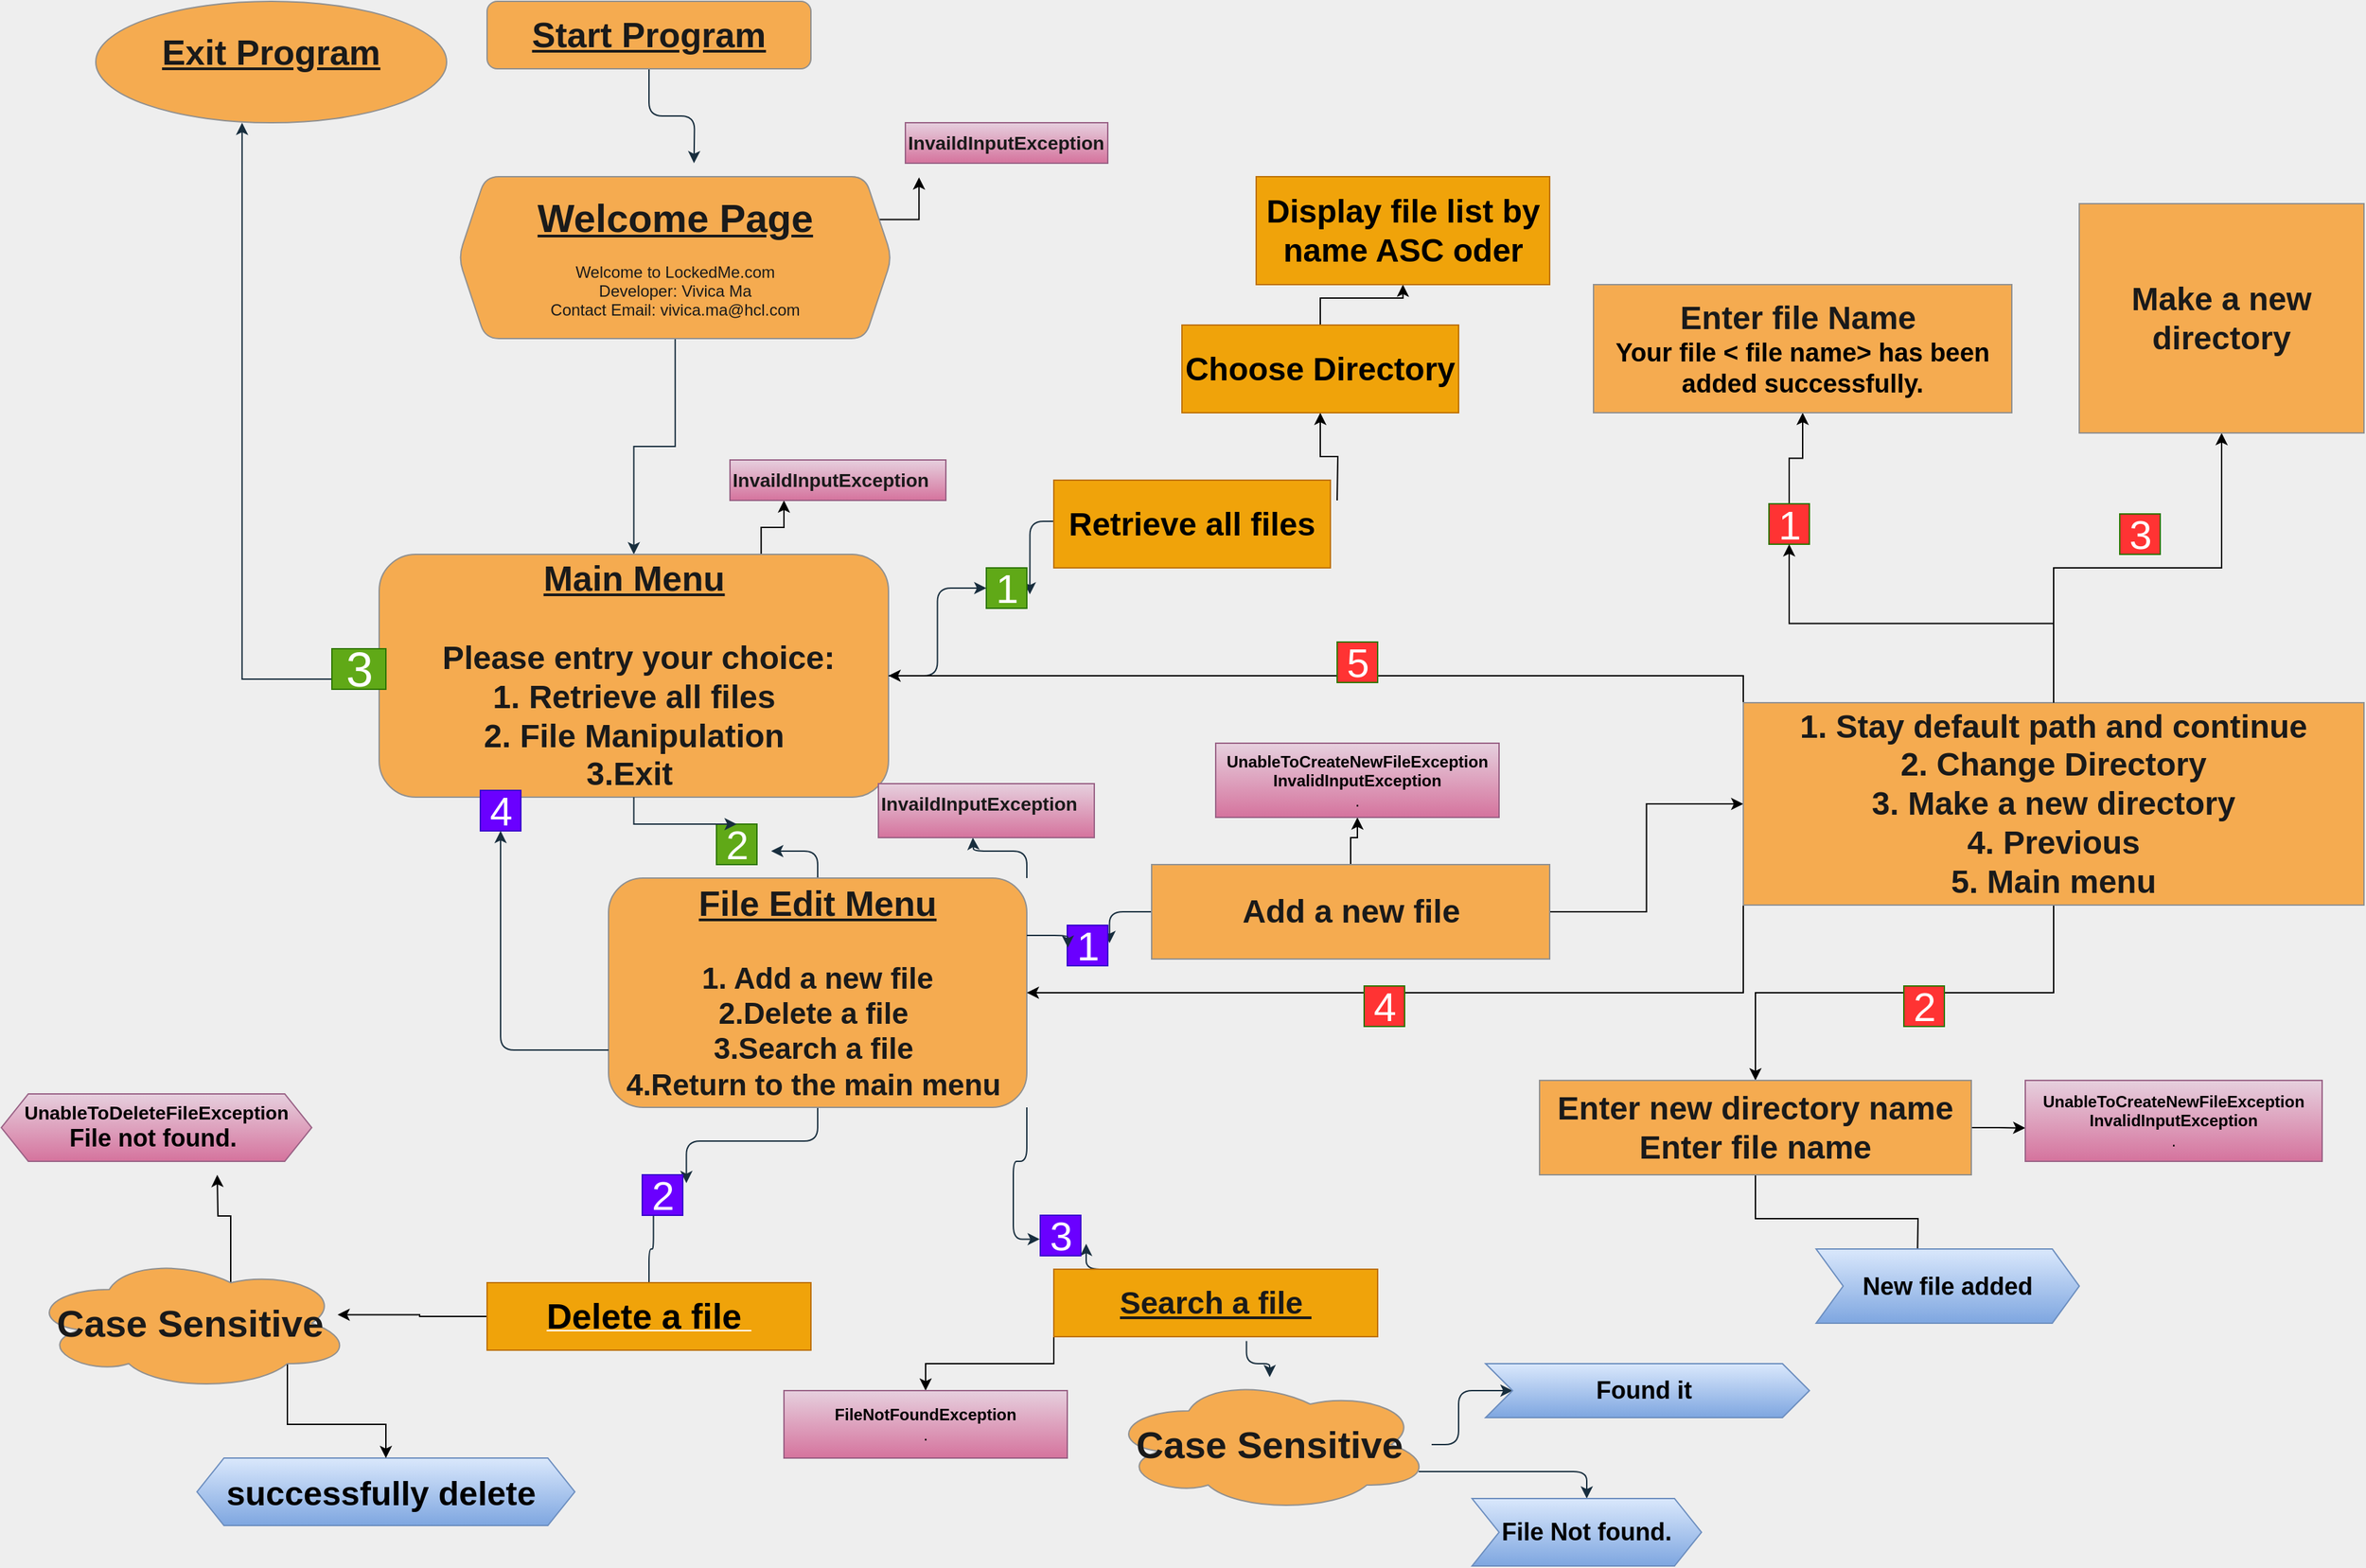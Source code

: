 <mxfile version="14.0.1" type="github"><diagram id="C5RBs43oDa-KdzZeNtuy" name="Page-1"><mxGraphModel dx="3291" dy="1277" grid="1" gridSize="10" guides="1" tooltips="1" connect="1" arrows="1" fold="1" page="1" pageScale="1" pageWidth="827" pageHeight="1169" background="#EEEEEE" math="0" shadow="0"><root><mxCell id="WIyWlLk6GJQsqaUBKTNV-0"/><mxCell id="WIyWlLk6GJQsqaUBKTNV-1" parent="WIyWlLk6GJQsqaUBKTNV-0"/><mxCell id="qjZ_h_bNlVn2x9W_1OEg-79" style="edgeStyle=orthogonalEdgeStyle;curved=0;rounded=1;sketch=0;orthogonalLoop=1;jettySize=auto;html=1;exitX=0.5;exitY=1;exitDx=0;exitDy=0;strokeColor=#182E3E;fontColor=#1A1A1A;" parent="WIyWlLk6GJQsqaUBKTNV-1" source="WIyWlLk6GJQsqaUBKTNV-3" edge="1"><mxGeometry relative="1" as="geometry"><mxPoint x="63.333" y="170" as="targetPoint"/></mxGeometry></mxCell><mxCell id="WIyWlLk6GJQsqaUBKTNV-3" value="&lt;b&gt;&lt;font size=&quot;1&quot;&gt;&lt;u style=&quot;font-size: 26px&quot;&gt;Start Program&lt;/u&gt;&lt;/font&gt;&lt;/b&gt;" style="rounded=1;whiteSpace=wrap;html=1;fontSize=12;glass=0;strokeWidth=1;shadow=0;fillColor=#F5AB50;strokeColor=#909090;fontColor=#1A1A1A;" parent="WIyWlLk6GJQsqaUBKTNV-1" vertex="1"><mxGeometry x="-90" y="50" width="240" height="50" as="geometry"/></mxCell><mxCell id="qjZ_h_bNlVn2x9W_1OEg-7" value="" style="edgeStyle=orthogonalEdgeStyle;rounded=0;orthogonalLoop=1;jettySize=auto;html=1;labelBackgroundColor=#EEEEEE;strokeColor=#182E3E;fontColor=#1A1A1A;exitX=0.5;exitY=1;exitDx=0;exitDy=0;" parent="WIyWlLk6GJQsqaUBKTNV-1" source="qjZ_h_bNlVn2x9W_1OEg-4" target="qjZ_h_bNlVn2x9W_1OEg-6" edge="1"><mxGeometry relative="1" as="geometry"><mxPoint x="40" y="405" as="sourcePoint"/></mxGeometry></mxCell><mxCell id="oY36wfpXsi5uqvMBK-FW-28" style="edgeStyle=orthogonalEdgeStyle;rounded=0;orthogonalLoop=1;jettySize=auto;html=1;exitX=1;exitY=0.25;exitDx=0;exitDy=0;" edge="1" parent="WIyWlLk6GJQsqaUBKTNV-1" source="qjZ_h_bNlVn2x9W_1OEg-4"><mxGeometry relative="1" as="geometry"><mxPoint x="230.0" y="180" as="targetPoint"/></mxGeometry></mxCell><mxCell id="qjZ_h_bNlVn2x9W_1OEg-4" value="&lt;b&gt;&lt;font style=&quot;font-size: 29px&quot;&gt;&lt;u&gt;Welcome Page&lt;br&gt;&lt;/u&gt;&lt;/font&gt;&lt;/b&gt;&lt;br&gt;Welcome to LockedMe.com&lt;br&gt;Developer: Vivica Ma&lt;br&gt;Contact Email: vivica.ma@hcl.com&lt;br&gt;" style="shape=hexagon;perimeter=hexagonPerimeter2;whiteSpace=wrap;html=1;fixedSize=1;rounded=1;shadow=0;strokeWidth=1;glass=0;fillColor=#F5AB50;strokeColor=#909090;fontColor=#1A1A1A;" parent="WIyWlLk6GJQsqaUBKTNV-1" vertex="1"><mxGeometry x="-111.25" y="180" width="321.25" height="120" as="geometry"/></mxCell><mxCell id="qjZ_h_bNlVn2x9W_1OEg-30" style="edgeStyle=orthogonalEdgeStyle;rounded=0;orthogonalLoop=1;jettySize=auto;html=1;exitX=0;exitY=0.75;exitDx=0;exitDy=0;entryX=0.417;entryY=1;entryDx=0;entryDy=0;entryPerimeter=0;labelBackgroundColor=#EEEEEE;strokeColor=#182E3E;fontColor=#1A1A1A;" parent="WIyWlLk6GJQsqaUBKTNV-1" source="qjZ_h_bNlVn2x9W_1OEg-31" target="qjZ_h_bNlVn2x9W_1OEg-8" edge="1"><mxGeometry relative="1" as="geometry"/></mxCell><mxCell id="oY36wfpXsi5uqvMBK-FW-29" style="edgeStyle=orthogonalEdgeStyle;rounded=0;orthogonalLoop=1;jettySize=auto;html=1;exitX=0.75;exitY=0;exitDx=0;exitDy=0;entryX=0.25;entryY=1;entryDx=0;entryDy=0;" edge="1" parent="WIyWlLk6GJQsqaUBKTNV-1" source="qjZ_h_bNlVn2x9W_1OEg-6" target="qjZ_h_bNlVn2x9W_1OEg-82"><mxGeometry relative="1" as="geometry"/></mxCell><mxCell id="qjZ_h_bNlVn2x9W_1OEg-6" value="&lt;font style=&quot;font-size: 24px&quot;&gt;&lt;u&gt;&lt;font style=&quot;font-size: 26px&quot;&gt;&lt;b&gt;Main Menu&lt;br&gt;&lt;/b&gt;&lt;/font&gt;&lt;/u&gt;&lt;br&gt;&lt;b&gt;&amp;nbsp;Please entry your choice:&lt;br&gt;1. Retrieve all files&lt;br&gt;2. File Manipulation &lt;br&gt;3.Exit&amp;nbsp;&lt;/b&gt;&lt;/font&gt;" style="whiteSpace=wrap;html=1;rounded=1;shadow=0;strokeWidth=1;glass=0;fillColor=#F5AB50;strokeColor=#909090;fontColor=#1A1A1A;" parent="WIyWlLk6GJQsqaUBKTNV-1" vertex="1"><mxGeometry x="-170" y="460" width="377.5" height="180" as="geometry"/></mxCell><mxCell id="qjZ_h_bNlVn2x9W_1OEg-8" value="&lt;font style=&quot;font-weight: bold ; font-size: 26px&quot;&gt;&lt;u&gt;Exit Program&lt;br&gt;&lt;/u&gt;&lt;/font&gt;&lt;br&gt;" style="ellipse;whiteSpace=wrap;html=1;rounded=1;shadow=0;strokeWidth=1;glass=0;fillColor=#F5AB50;strokeColor=#909090;fontColor=#1A1A1A;" parent="WIyWlLk6GJQsqaUBKTNV-1" vertex="1"><mxGeometry x="-380" y="50" width="260" height="90" as="geometry"/></mxCell><mxCell id="qjZ_h_bNlVn2x9W_1OEg-86" style="edgeStyle=orthogonalEdgeStyle;curved=0;rounded=1;sketch=0;orthogonalLoop=1;jettySize=auto;html=1;exitX=1;exitY=0;exitDx=0;exitDy=0;strokeColor=#182E3E;fontColor=#1A1A1A;" parent="WIyWlLk6GJQsqaUBKTNV-1" source="qjZ_h_bNlVn2x9W_1OEg-12" edge="1"><mxGeometry relative="1" as="geometry"><mxPoint x="270" y="670.0" as="targetPoint"/></mxGeometry></mxCell><mxCell id="qjZ_h_bNlVn2x9W_1OEg-149" style="edgeStyle=orthogonalEdgeStyle;curved=0;rounded=1;sketch=0;orthogonalLoop=1;jettySize=auto;html=1;exitX=0.5;exitY=0;exitDx=0;exitDy=0;strokeColor=#182E3E;fontColor=#1A1A1A;" parent="WIyWlLk6GJQsqaUBKTNV-1" source="qjZ_h_bNlVn2x9W_1OEg-12" edge="1"><mxGeometry relative="1" as="geometry"><mxPoint x="120" y="680" as="targetPoint"/></mxGeometry></mxCell><mxCell id="qjZ_h_bNlVn2x9W_1OEg-153" style="edgeStyle=orthogonalEdgeStyle;curved=0;rounded=1;sketch=0;orthogonalLoop=1;jettySize=auto;html=1;exitX=0.5;exitY=1;exitDx=0;exitDy=0;entryX=1.09;entryY=0.205;entryDx=0;entryDy=0;entryPerimeter=0;strokeColor=#182E3E;fontColor=#1A1A1A;" parent="WIyWlLk6GJQsqaUBKTNV-1" source="qjZ_h_bNlVn2x9W_1OEg-12" target="qjZ_h_bNlVn2x9W_1OEg-14" edge="1"><mxGeometry relative="1" as="geometry"/></mxCell><mxCell id="qjZ_h_bNlVn2x9W_1OEg-12" value="&lt;font style=&quot;font-size: 22px&quot;&gt;&lt;b&gt;&lt;font style=&quot;font-size: 26px&quot;&gt;&lt;u&gt;File Edit Menu&lt;br&gt;&lt;/u&gt;&lt;/font&gt;&lt;br&gt;1. Add a new file&lt;br&gt;2.Delete a file&amp;nbsp;&lt;br&gt;3.Search a file&amp;nbsp;&lt;br&gt;4.Return to the main menu&amp;nbsp;&lt;/b&gt;&lt;/font&gt;" style="whiteSpace=wrap;html=1;rounded=1;shadow=0;strokeWidth=1;glass=0;fillColor=#F5AB50;strokeColor=#909090;fontColor=#1A1A1A;" parent="WIyWlLk6GJQsqaUBKTNV-1" vertex="1"><mxGeometry y="700" width="310" height="170" as="geometry"/></mxCell><mxCell id="qjZ_h_bNlVn2x9W_1OEg-157" style="edgeStyle=orthogonalEdgeStyle;curved=0;rounded=1;sketch=0;orthogonalLoop=1;jettySize=auto;html=1;exitX=0;exitY=0.5;exitDx=0;exitDy=0;entryX=1.043;entryY=0.44;entryDx=0;entryDy=0;entryPerimeter=0;strokeColor=#182E3E;fontColor=#1A1A1A;" parent="WIyWlLk6GJQsqaUBKTNV-1" source="qjZ_h_bNlVn2x9W_1OEg-19" target="qjZ_h_bNlVn2x9W_1OEg-29" edge="1"><mxGeometry relative="1" as="geometry"/></mxCell><mxCell id="oY36wfpXsi5uqvMBK-FW-7" value="" style="edgeStyle=orthogonalEdgeStyle;rounded=0;orthogonalLoop=1;jettySize=auto;html=1;" edge="1" parent="WIyWlLk6GJQsqaUBKTNV-1" source="qjZ_h_bNlVn2x9W_1OEg-19" target="oY36wfpXsi5uqvMBK-FW-6"><mxGeometry relative="1" as="geometry"/></mxCell><mxCell id="oY36wfpXsi5uqvMBK-FW-13" style="edgeStyle=orthogonalEdgeStyle;rounded=0;orthogonalLoop=1;jettySize=auto;html=1;exitX=0.5;exitY=0;exitDx=0;exitDy=0;" edge="1" parent="WIyWlLk6GJQsqaUBKTNV-1" source="qjZ_h_bNlVn2x9W_1OEg-19" target="qjZ_h_bNlVn2x9W_1OEg-51"><mxGeometry relative="1" as="geometry"/></mxCell><mxCell id="qjZ_h_bNlVn2x9W_1OEg-19" value="&lt;h1&gt;Add a new file&lt;/h1&gt;" style="rounded=0;whiteSpace=wrap;html=1;fillColor=#F5AB50;strokeColor=#909090;fontColor=#1A1A1A;" parent="WIyWlLk6GJQsqaUBKTNV-1" vertex="1"><mxGeometry x="402.5" y="690" width="295" height="70" as="geometry"/></mxCell><mxCell id="qjZ_h_bNlVn2x9W_1OEg-100" value="" style="edgeStyle=orthogonalEdgeStyle;curved=0;rounded=1;sketch=0;orthogonalLoop=1;jettySize=auto;html=1;strokeColor=#182E3E;exitX=0.595;exitY=1.064;exitDx=0;exitDy=0;exitPerimeter=0;" parent="WIyWlLk6GJQsqaUBKTNV-1" source="oY36wfpXsi5uqvMBK-FW-8" target="qjZ_h_bNlVn2x9W_1OEg-99" edge="1"><mxGeometry relative="1" as="geometry"><mxPoint x="470" y="1080" as="sourcePoint"/></mxGeometry></mxCell><mxCell id="qjZ_h_bNlVn2x9W_1OEg-156" style="edgeStyle=orthogonalEdgeStyle;curved=0;rounded=1;sketch=0;orthogonalLoop=1;jettySize=auto;html=1;exitX=0;exitY=0.5;exitDx=0;exitDy=0;entryX=1.133;entryY=0.703;entryDx=0;entryDy=0;entryPerimeter=0;strokeColor=#182E3E;fontColor=#1A1A1A;" parent="WIyWlLk6GJQsqaUBKTNV-1" target="qjZ_h_bNlVn2x9W_1OEg-38" edge="1"><mxGeometry relative="1" as="geometry"><mxPoint x="380" y="990" as="sourcePoint"/></mxGeometry></mxCell><mxCell id="qjZ_h_bNlVn2x9W_1OEg-147" style="edgeStyle=orthogonalEdgeStyle;curved=0;rounded=1;sketch=0;orthogonalLoop=1;jettySize=auto;html=1;exitX=0;exitY=0.75;exitDx=0;exitDy=0;entryX=1.075;entryY=0.656;entryDx=0;entryDy=0;entryPerimeter=0;strokeColor=#182E3E;fontColor=#1A1A1A;" parent="WIyWlLk6GJQsqaUBKTNV-1" target="qjZ_h_bNlVn2x9W_1OEg-47" edge="1"><mxGeometry relative="1" as="geometry"><mxPoint x="460" y="435" as="sourcePoint"/></mxGeometry></mxCell><mxCell id="oY36wfpXsi5uqvMBK-FW-1" value="" style="edgeStyle=orthogonalEdgeStyle;rounded=0;orthogonalLoop=1;jettySize=auto;html=1;" edge="1" parent="WIyWlLk6GJQsqaUBKTNV-1" target="oY36wfpXsi5uqvMBK-FW-0"><mxGeometry relative="1" as="geometry"><mxPoint x="540" y="420" as="sourcePoint"/></mxGeometry></mxCell><mxCell id="qjZ_h_bNlVn2x9W_1OEg-27" value="&lt;font style=&quot;font-size: 30px&quot;&gt;4&lt;/font&gt;" style="text;html=1;align=center;verticalAlign=middle;resizable=0;points=[];autosize=1;fillColor=#6a00ff;strokeColor=#3700CC;fontColor=#ffffff;" parent="WIyWlLk6GJQsqaUBKTNV-1" vertex="1"><mxGeometry x="-95" y="635" width="30" height="30" as="geometry"/></mxCell><mxCell id="qjZ_h_bNlVn2x9W_1OEg-45" style="edgeStyle=orthogonalEdgeStyle;curved=0;rounded=1;sketch=0;orthogonalLoop=1;jettySize=auto;html=1;exitX=0;exitY=0.75;exitDx=0;exitDy=0;strokeColor=#182E3E;fontColor=#1A1A1A;" parent="WIyWlLk6GJQsqaUBKTNV-1" source="qjZ_h_bNlVn2x9W_1OEg-12" target="qjZ_h_bNlVn2x9W_1OEg-27" edge="1"><mxGeometry relative="1" as="geometry"><mxPoint x="58.75" y="862.5" as="sourcePoint"/><mxPoint x="125.1" y="700" as="targetPoint"/></mxGeometry></mxCell><mxCell id="qjZ_h_bNlVn2x9W_1OEg-152" style="edgeStyle=orthogonalEdgeStyle;curved=0;rounded=1;sketch=0;orthogonalLoop=1;jettySize=auto;html=1;exitX=0.5;exitY=0;exitDx=0;exitDy=0;entryX=0.276;entryY=0.51;entryDx=0;entryDy=0;entryPerimeter=0;strokeColor=#182E3E;fontColor=#1A1A1A;" parent="WIyWlLk6GJQsqaUBKTNV-1" source="qjZ_h_bNlVn2x9W_1OEg-49" target="qjZ_h_bNlVn2x9W_1OEg-14" edge="1"><mxGeometry relative="1" as="geometry"/></mxCell><mxCell id="oY36wfpXsi5uqvMBK-FW-43" style="edgeStyle=orthogonalEdgeStyle;rounded=0;orthogonalLoop=1;jettySize=auto;html=1;exitX=0;exitY=0.5;exitDx=0;exitDy=0;entryX=0.955;entryY=0.437;entryDx=0;entryDy=0;entryPerimeter=0;" edge="1" parent="WIyWlLk6GJQsqaUBKTNV-1" source="qjZ_h_bNlVn2x9W_1OEg-49" target="oY36wfpXsi5uqvMBK-FW-42"><mxGeometry relative="1" as="geometry"/></mxCell><mxCell id="qjZ_h_bNlVn2x9W_1OEg-49" value="&lt;b&gt;&lt;u&gt;&lt;font style=&quot;font-size: 26px&quot; color=&quot;#000000&quot;&gt;Delete a file&amp;nbsp;&lt;/font&gt;&lt;/u&gt;&lt;/b&gt;" style="rounded=0;whiteSpace=wrap;html=1;fillColor=#f0a30a;strokeColor=#BD7000;fontColor=#ffffff;" parent="WIyWlLk6GJQsqaUBKTNV-1" vertex="1"><mxGeometry x="-90" y="1000" width="240" height="50" as="geometry"/></mxCell><mxCell id="qjZ_h_bNlVn2x9W_1OEg-51" value="&lt;font style=&quot;font-size: 12px&quot;&gt;&lt;b&gt;&lt;font&gt;UnableToCreateNewFileException&lt;br&gt;&lt;/font&gt;&lt;font&gt;InvalidInputException&lt;/font&gt;&lt;/b&gt;&lt;br&gt;.&lt;/font&gt;" style="rounded=0;whiteSpace=wrap;html=1;fillColor=#e6d0de;strokeColor=#996185;gradientColor=#d5739d;" parent="WIyWlLk6GJQsqaUBKTNV-1" vertex="1"><mxGeometry x="450" y="600" width="210" height="55" as="geometry"/></mxCell><mxCell id="qjZ_h_bNlVn2x9W_1OEg-82" value="&lt;b style=&quot;color: rgb(26 , 26 , 26) ; font-family: &amp;#34;helvetica&amp;#34; ; font-style: normal ; letter-spacing: normal ; text-align: center ; text-indent: 0px ; text-transform: none ; word-spacing: 0px&quot;&gt;&lt;font style=&quot;font-size: 14px&quot;&gt;InvaildInputException&lt;/font&gt;&lt;/b&gt;" style="text;whiteSpace=wrap;html=1;fillColor=#e6d0de;strokeColor=#996185;gradientColor=#d5739d;" parent="WIyWlLk6GJQsqaUBKTNV-1" vertex="1"><mxGeometry x="90" y="390" width="160" height="30" as="geometry"/></mxCell><mxCell id="qjZ_h_bNlVn2x9W_1OEg-83" value="&lt;b style=&quot;color: rgb(26 , 26 , 26) ; font-family: &amp;#34;helvetica&amp;#34; ; font-style: normal ; letter-spacing: normal ; text-align: center ; text-indent: 0px ; text-transform: none ; word-spacing: 0px&quot;&gt;&lt;font style=&quot;font-size: 14px&quot;&gt;InvaildInputException&lt;/font&gt;&lt;/b&gt;" style="text;whiteSpace=wrap;html=1;fillColor=#e6d0de;strokeColor=#996185;gradientColor=#d5739d;" parent="WIyWlLk6GJQsqaUBKTNV-1" vertex="1"><mxGeometry x="220" y="140" width="150" height="30" as="geometry"/></mxCell><mxCell id="qjZ_h_bNlVn2x9W_1OEg-85" value="&lt;b style=&quot;color: rgb(26 , 26 , 26) ; font-family: &amp;#34;helvetica&amp;#34; ; font-style: normal ; letter-spacing: normal ; text-align: center ; text-indent: 0px ; text-transform: none ; word-spacing: 0px&quot;&gt;&lt;font style=&quot;font-size: 14px&quot;&gt;InvaildInputException&lt;/font&gt;&lt;/b&gt;" style="text;whiteSpace=wrap;html=1;fillColor=#e6d0de;strokeColor=#996185;gradientColor=#d5739d;" parent="WIyWlLk6GJQsqaUBKTNV-1" vertex="1"><mxGeometry x="200" y="630" width="160" height="40" as="geometry"/></mxCell><mxCell id="qjZ_h_bNlVn2x9W_1OEg-102" value="" style="edgeStyle=orthogonalEdgeStyle;curved=0;rounded=1;sketch=0;orthogonalLoop=1;jettySize=auto;html=1;strokeColor=#182E3E;" parent="WIyWlLk6GJQsqaUBKTNV-1" source="qjZ_h_bNlVn2x9W_1OEg-99" target="qjZ_h_bNlVn2x9W_1OEg-101" edge="1"><mxGeometry relative="1" as="geometry"/></mxCell><mxCell id="qjZ_h_bNlVn2x9W_1OEg-103" style="edgeStyle=orthogonalEdgeStyle;curved=0;rounded=1;sketch=0;orthogonalLoop=1;jettySize=auto;html=1;exitX=0.96;exitY=0.7;exitDx=0;exitDy=0;exitPerimeter=0;strokeColor=#182E3E;entryX=0.5;entryY=0;entryDx=0;entryDy=0;" parent="WIyWlLk6GJQsqaUBKTNV-1" source="qjZ_h_bNlVn2x9W_1OEg-99" edge="1" target="qjZ_h_bNlVn2x9W_1OEg-104"><mxGeometry relative="1" as="geometry"><mxPoint x="750" y="1290" as="targetPoint"/></mxGeometry></mxCell><mxCell id="qjZ_h_bNlVn2x9W_1OEg-99" value="&lt;b&gt;&lt;font style=&quot;font-size: 28px&quot;&gt;Case Sensitive&lt;/font&gt;&lt;/b&gt;" style="ellipse;shape=cloud;whiteSpace=wrap;html=1;fontColor=#1A1A1A;strokeColor=#909090;fillColor=#F5AB50;" parent="WIyWlLk6GJQsqaUBKTNV-1" vertex="1"><mxGeometry x="370" y="1070" width="240" height="100" as="geometry"/></mxCell><mxCell id="qjZ_h_bNlVn2x9W_1OEg-101" value="&lt;font size=&quot;1&quot;&gt;&lt;b style=&quot;font-size: 18px&quot;&gt;Found it&amp;nbsp;&lt;/b&gt;&lt;/font&gt;" style="shape=step;perimeter=stepPerimeter;whiteSpace=wrap;html=1;fixedSize=1;strokeColor=#6c8ebf;fillColor=#dae8fc;gradientColor=#7ea6e0;" parent="WIyWlLk6GJQsqaUBKTNV-1" vertex="1"><mxGeometry x="650" y="1060" width="240" height="40" as="geometry"/></mxCell><mxCell id="qjZ_h_bNlVn2x9W_1OEg-104" value="&lt;font style=&quot;font-size: 18px&quot;&gt;&lt;b&gt;File Not found.&lt;/b&gt;&lt;/font&gt;" style="shape=step;perimeter=stepPerimeter;whiteSpace=wrap;html=1;fixedSize=1;strokeColor=#6c8ebf;fillColor=#dae8fc;gradientColor=#7ea6e0;" parent="WIyWlLk6GJQsqaUBKTNV-1" vertex="1"><mxGeometry x="640" y="1160" width="170" height="50" as="geometry"/></mxCell><mxCell id="qjZ_h_bNlVn2x9W_1OEg-105" style="edgeStyle=orthogonalEdgeStyle;curved=0;rounded=1;sketch=0;orthogonalLoop=1;jettySize=auto;html=1;exitX=0.5;exitY=1;exitDx=0;exitDy=0;strokeColor=#182E3E;" parent="WIyWlLk6GJQsqaUBKTNV-1" edge="1"><mxGeometry relative="1" as="geometry"><mxPoint x="866.5" y="930" as="sourcePoint"/><mxPoint x="866.5" y="930" as="targetPoint"/></mxGeometry></mxCell><mxCell id="qjZ_h_bNlVn2x9W_1OEg-111" value="&lt;font style=&quot;font-size: 14px&quot;&gt;UnableToDeleteFileException&lt;br&gt;&lt;b style=&quot;font-size: 18px&quot;&gt;File not found.&amp;nbsp;&lt;/b&gt;&lt;br&gt;&lt;/font&gt;" style="shape=hexagon;perimeter=hexagonPerimeter2;whiteSpace=wrap;html=1;fixedSize=1;rounded=0;fillColor=#e6d0de;fontStyle=1;gradientColor=#d5739d;strokeColor=#996185;" parent="WIyWlLk6GJQsqaUBKTNV-1" vertex="1"><mxGeometry x="-450" y="860" width="230" height="50" as="geometry"/></mxCell><mxCell id="qjZ_h_bNlVn2x9W_1OEg-113" value="&lt;font size=&quot;1&quot;&gt;&lt;b style=&quot;font-size: 25px&quot;&gt;successfully delete&amp;nbsp;&lt;/b&gt;&lt;/font&gt;" style="shape=hexagon;perimeter=hexagonPerimeter2;whiteSpace=wrap;html=1;fixedSize=1;rounded=0;strokeColor=#6c8ebf;fillColor=#dae8fc;gradientColor=#7ea6e0;" parent="WIyWlLk6GJQsqaUBKTNV-1" vertex="1"><mxGeometry x="-305" y="1130" width="280" height="50" as="geometry"/></mxCell><mxCell id="qjZ_h_bNlVn2x9W_1OEg-31" value="&lt;font style=&quot;font-size: 36px&quot;&gt;3&lt;/font&gt;" style="text;html=1;align=center;verticalAlign=middle;resizable=0;points=[];autosize=1;fontColor=#ffffff;fillColor=#60a917;strokeColor=#2D7600;" parent="WIyWlLk6GJQsqaUBKTNV-1" vertex="1"><mxGeometry x="-205" y="530" width="40" height="30" as="geometry"/></mxCell><mxCell id="qjZ_h_bNlVn2x9W_1OEg-29" value="&lt;font style=&quot;font-size: 30px&quot;&gt;1&lt;/font&gt;" style="text;html=1;align=center;verticalAlign=middle;resizable=0;points=[];autosize=1;fillColor=#6a00ff;strokeColor=#3700CC;fontColor=#ffffff;" parent="WIyWlLk6GJQsqaUBKTNV-1" vertex="1"><mxGeometry x="340" y="735" width="30" height="30" as="geometry"/></mxCell><mxCell id="qjZ_h_bNlVn2x9W_1OEg-144" style="edgeStyle=orthogonalEdgeStyle;curved=0;rounded=1;sketch=0;orthogonalLoop=1;jettySize=auto;html=1;exitX=1;exitY=0.25;exitDx=0;exitDy=0;entryX=0.014;entryY=0.552;entryDx=0;entryDy=0;entryPerimeter=0;strokeColor=#182E3E;fontColor=#1A1A1A;" parent="WIyWlLk6GJQsqaUBKTNV-1" source="qjZ_h_bNlVn2x9W_1OEg-12" target="qjZ_h_bNlVn2x9W_1OEg-29" edge="1"><mxGeometry relative="1" as="geometry"><mxPoint x="310" y="747.5" as="sourcePoint"/><mxPoint x="455.18" y="779.36" as="targetPoint"/></mxGeometry></mxCell><mxCell id="qjZ_h_bNlVn2x9W_1OEg-38" value="&lt;font style=&quot;font-size: 30px&quot;&gt;3&lt;/font&gt;" style="text;html=1;align=center;verticalAlign=middle;resizable=0;points=[];autosize=1;fontColor=#ffffff;fillColor=#6a00ff;strokeColor=#3700CC;" parent="WIyWlLk6GJQsqaUBKTNV-1" vertex="1"><mxGeometry x="320" y="950" width="30" height="30" as="geometry"/></mxCell><mxCell id="qjZ_h_bNlVn2x9W_1OEg-145" style="edgeStyle=orthogonalEdgeStyle;curved=0;rounded=1;sketch=0;orthogonalLoop=1;jettySize=auto;html=1;exitX=1;exitY=1;exitDx=0;exitDy=0;entryX=-0.013;entryY=0.591;entryDx=0;entryDy=0;entryPerimeter=0;strokeColor=#182E3E;fontColor=#1A1A1A;" parent="WIyWlLk6GJQsqaUBKTNV-1" source="qjZ_h_bNlVn2x9W_1OEg-12" target="qjZ_h_bNlVn2x9W_1OEg-38" edge="1"><mxGeometry relative="1" as="geometry"><mxPoint x="310" y="890" as="sourcePoint"/><mxPoint x="377.53" y="1012.29" as="targetPoint"/></mxGeometry></mxCell><mxCell id="qjZ_h_bNlVn2x9W_1OEg-47" value="&lt;font style=&quot;font-size: 30px&quot;&gt;1&lt;/font&gt;" style="text;html=1;align=center;verticalAlign=middle;resizable=0;points=[];autosize=1;fillColor=#60a917;strokeColor=#2D7600;fontColor=#ffffff;" parent="WIyWlLk6GJQsqaUBKTNV-1" vertex="1"><mxGeometry x="280" y="470" width="30" height="30" as="geometry"/></mxCell><mxCell id="qjZ_h_bNlVn2x9W_1OEg-146" style="edgeStyle=orthogonalEdgeStyle;curved=0;rounded=1;sketch=0;orthogonalLoop=1;jettySize=auto;html=1;exitX=1;exitY=0.5;exitDx=0;exitDy=0;strokeColor=#182E3E;fontColor=#1A1A1A;" parent="WIyWlLk6GJQsqaUBKTNV-1" source="qjZ_h_bNlVn2x9W_1OEg-6" target="qjZ_h_bNlVn2x9W_1OEg-47" edge="1"><mxGeometry relative="1" as="geometry"><mxPoint x="390" y="415" as="targetPoint"/><mxPoint x="207.5" y="540" as="sourcePoint"/></mxGeometry></mxCell><mxCell id="qjZ_h_bNlVn2x9W_1OEg-36" value="&lt;font style=&quot;font-size: 30px&quot;&gt;2&lt;/font&gt;" style="text;html=1;align=center;verticalAlign=middle;resizable=0;points=[];autosize=1;fontColor=#ffffff;fillColor=#60a917;strokeColor=#2D7600;" parent="WIyWlLk6GJQsqaUBKTNV-1" vertex="1"><mxGeometry x="80" y="660" width="30" height="30" as="geometry"/></mxCell><mxCell id="qjZ_h_bNlVn2x9W_1OEg-148" value="" style="edgeStyle=orthogonalEdgeStyle;rounded=0;orthogonalLoop=1;jettySize=auto;html=1;labelBackgroundColor=#EEEEEE;strokeColor=#182E3E;fontColor=#1A1A1A;" parent="WIyWlLk6GJQsqaUBKTNV-1" source="qjZ_h_bNlVn2x9W_1OEg-6" target="qjZ_h_bNlVn2x9W_1OEg-36" edge="1"><mxGeometry relative="1" as="geometry"><mxPoint x="-1.2" y="640" as="sourcePoint"/><mxPoint x="155" y="700" as="targetPoint"/></mxGeometry></mxCell><mxCell id="qjZ_h_bNlVn2x9W_1OEg-14" value="&lt;font style=&quot;font-size: 30px&quot;&gt;2&lt;/font&gt;" style="text;html=1;align=center;verticalAlign=middle;resizable=0;points=[];autosize=1;fillColor=#6a00ff;strokeColor=#3700CC;fontColor=#ffffff;" parent="WIyWlLk6GJQsqaUBKTNV-1" vertex="1"><mxGeometry x="25" y="920" width="30" height="30" as="geometry"/></mxCell><mxCell id="oY36wfpXsi5uqvMBK-FW-4" value="" style="edgeStyle=orthogonalEdgeStyle;rounded=0;orthogonalLoop=1;jettySize=auto;html=1;" edge="1" parent="WIyWlLk6GJQsqaUBKTNV-1" source="oY36wfpXsi5uqvMBK-FW-0" target="oY36wfpXsi5uqvMBK-FW-3"><mxGeometry relative="1" as="geometry"/></mxCell><mxCell id="oY36wfpXsi5uqvMBK-FW-0" value="&lt;font style=&quot;font-size: 24px&quot;&gt;&lt;b&gt;Choose Directory&lt;/b&gt;&lt;/font&gt;" style="whiteSpace=wrap;html=1;strokeColor=#BD7000;fillColor=#f0a30a;" vertex="1" parent="WIyWlLk6GJQsqaUBKTNV-1"><mxGeometry x="425" y="290" width="205" height="65" as="geometry"/></mxCell><mxCell id="oY36wfpXsi5uqvMBK-FW-2" value="&lt;font style=&quot;font-size: 24px&quot;&gt;&lt;b&gt;Retrieve all files&lt;/b&gt;&lt;/font&gt;" style="whiteSpace=wrap;html=1;strokeColor=#BD7000;fillColor=#f0a30a;" vertex="1" parent="WIyWlLk6GJQsqaUBKTNV-1"><mxGeometry x="330" y="405" width="205" height="65" as="geometry"/></mxCell><mxCell id="oY36wfpXsi5uqvMBK-FW-3" value="&lt;h1&gt;Display file list by name ASC oder&lt;/h1&gt;" style="whiteSpace=wrap;html=1;strokeColor=#BD7000;fillColor=#f0a30a;" vertex="1" parent="WIyWlLk6GJQsqaUBKTNV-1"><mxGeometry x="480" y="180" width="217.5" height="80" as="geometry"/></mxCell><mxCell id="oY36wfpXsi5uqvMBK-FW-10" value="" style="edgeStyle=orthogonalEdgeStyle;rounded=0;orthogonalLoop=1;jettySize=auto;html=1;" edge="1" parent="WIyWlLk6GJQsqaUBKTNV-1" source="oY36wfpXsi5uqvMBK-FW-12" target="oY36wfpXsi5uqvMBK-FW-9"><mxGeometry relative="1" as="geometry"/></mxCell><mxCell id="oY36wfpXsi5uqvMBK-FW-14" style="edgeStyle=orthogonalEdgeStyle;rounded=0;orthogonalLoop=1;jettySize=auto;html=1;exitX=0;exitY=1;exitDx=0;exitDy=0;entryX=1;entryY=0.5;entryDx=0;entryDy=0;" edge="1" parent="WIyWlLk6GJQsqaUBKTNV-1" source="oY36wfpXsi5uqvMBK-FW-6" target="qjZ_h_bNlVn2x9W_1OEg-12"><mxGeometry relative="1" as="geometry"/></mxCell><mxCell id="oY36wfpXsi5uqvMBK-FW-17" style="edgeStyle=orthogonalEdgeStyle;rounded=0;orthogonalLoop=1;jettySize=auto;html=1;exitX=0;exitY=0;exitDx=0;exitDy=0;" edge="1" parent="WIyWlLk6GJQsqaUBKTNV-1" source="oY36wfpXsi5uqvMBK-FW-6" target="qjZ_h_bNlVn2x9W_1OEg-6"><mxGeometry relative="1" as="geometry"/></mxCell><mxCell id="oY36wfpXsi5uqvMBK-FW-23" value="" style="edgeStyle=orthogonalEdgeStyle;rounded=0;orthogonalLoop=1;jettySize=auto;html=1;" edge="1" parent="WIyWlLk6GJQsqaUBKTNV-1" source="oY36wfpXsi5uqvMBK-FW-6" target="oY36wfpXsi5uqvMBK-FW-22"><mxGeometry relative="1" as="geometry"/></mxCell><mxCell id="oY36wfpXsi5uqvMBK-FW-37" value="" style="edgeStyle=orthogonalEdgeStyle;rounded=0;orthogonalLoop=1;jettySize=auto;html=1;" edge="1" parent="WIyWlLk6GJQsqaUBKTNV-1" source="oY36wfpXsi5uqvMBK-FW-6" target="oY36wfpXsi5uqvMBK-FW-36"><mxGeometry relative="1" as="geometry"/></mxCell><mxCell id="oY36wfpXsi5uqvMBK-FW-6" value="&lt;font style=&quot;font-size: 24px&quot;&gt;&lt;b&gt;1. Stay default path and continue&lt;br&gt;2. Change Directory&lt;br&gt;3. Make a new directory&lt;br&gt;4. Previous &lt;br&gt;5. Main menu&lt;/b&gt;&lt;/font&gt;" style="whiteSpace=wrap;html=1;rounded=0;fontColor=#1A1A1A;strokeColor=#909090;fillColor=#F5AB50;" vertex="1" parent="WIyWlLk6GJQsqaUBKTNV-1"><mxGeometry x="841" y="570" width="460" height="150" as="geometry"/></mxCell><mxCell id="oY36wfpXsi5uqvMBK-FW-32" style="edgeStyle=orthogonalEdgeStyle;rounded=0;orthogonalLoop=1;jettySize=auto;html=1;exitX=0;exitY=1;exitDx=0;exitDy=0;" edge="1" parent="WIyWlLk6GJQsqaUBKTNV-1" source="oY36wfpXsi5uqvMBK-FW-8" target="oY36wfpXsi5uqvMBK-FW-33"><mxGeometry relative="1" as="geometry"><mxPoint x="300.0" y="1070" as="targetPoint"/></mxGeometry></mxCell><mxCell id="oY36wfpXsi5uqvMBK-FW-8" value="&lt;b style=&quot;color: rgb(26 , 26 , 26)&quot;&gt;&lt;font size=&quot;1&quot;&gt;&lt;u style=&quot;font-size: 23px&quot;&gt;Search a file&amp;nbsp;&lt;/u&gt;&lt;/font&gt;&lt;/b&gt;" style="rounded=0;whiteSpace=wrap;html=1;fillColor=#f0a30a;strokeColor=#BD7000;fontColor=#ffffff;" vertex="1" parent="WIyWlLk6GJQsqaUBKTNV-1"><mxGeometry x="330" y="990" width="240" height="50" as="geometry"/></mxCell><mxCell id="oY36wfpXsi5uqvMBK-FW-9" value="&lt;font style=&quot;font-size: 24px&quot;&gt;&lt;b&gt;Enter file Name&amp;nbsp;&lt;/b&gt;&lt;/font&gt;&lt;br&gt;&lt;b style=&quot;color: rgb(0 , 0 , 0) ; font-size: 19px&quot;&gt;Your file &amp;lt; file name&amp;gt; has been added successfully.&lt;br&gt;&lt;/b&gt;" style="whiteSpace=wrap;html=1;rounded=0;fontColor=#1A1A1A;strokeColor=#909090;fillColor=#F5AB50;" vertex="1" parent="WIyWlLk6GJQsqaUBKTNV-1"><mxGeometry x="730" y="260" width="310" height="95" as="geometry"/></mxCell><mxCell id="oY36wfpXsi5uqvMBK-FW-18" value="&lt;font style=&quot;font-size: 30px&quot;&gt;5&lt;/font&gt;" style="text;html=1;align=center;verticalAlign=middle;resizable=0;points=[];autosize=1;strokeColor=#2D7600;fontColor=#ffffff;fillColor=#FF3333;" vertex="1" parent="WIyWlLk6GJQsqaUBKTNV-1"><mxGeometry x="540" y="525" width="30" height="30" as="geometry"/></mxCell><mxCell id="oY36wfpXsi5uqvMBK-FW-19" value="&lt;font style=&quot;font-size: 30px&quot;&gt;4&lt;/font&gt;" style="text;html=1;align=center;verticalAlign=middle;resizable=0;points=[];autosize=1;strokeColor=#2D7600;fontColor=#ffffff;fillColor=#FF3333;" vertex="1" parent="WIyWlLk6GJQsqaUBKTNV-1"><mxGeometry x="560" y="780" width="30" height="30" as="geometry"/></mxCell><mxCell id="oY36wfpXsi5uqvMBK-FW-25" value="" style="edgeStyle=orthogonalEdgeStyle;rounded=0;orthogonalLoop=1;jettySize=auto;html=1;" edge="1" parent="WIyWlLk6GJQsqaUBKTNV-1" source="oY36wfpXsi5uqvMBK-FW-22"><mxGeometry relative="1" as="geometry"><mxPoint x="970" y="985" as="targetPoint"/></mxGeometry></mxCell><mxCell id="oY36wfpXsi5uqvMBK-FW-30" style="edgeStyle=orthogonalEdgeStyle;rounded=0;orthogonalLoop=1;jettySize=auto;html=1;exitX=1;exitY=0.5;exitDx=0;exitDy=0;" edge="1" parent="WIyWlLk6GJQsqaUBKTNV-1" source="oY36wfpXsi5uqvMBK-FW-22"><mxGeometry relative="1" as="geometry"><mxPoint x="1050" y="885.286" as="targetPoint"/></mxGeometry></mxCell><mxCell id="oY36wfpXsi5uqvMBK-FW-22" value="&lt;b style=&quot;font-size: 24px&quot;&gt;Enter new directory name&lt;br&gt;Enter file name&lt;br&gt;&lt;/b&gt;" style="whiteSpace=wrap;html=1;rounded=0;fontColor=#1A1A1A;strokeColor=#909090;fillColor=#F5AB50;" vertex="1" parent="WIyWlLk6GJQsqaUBKTNV-1"><mxGeometry x="690" y="850" width="320" height="70" as="geometry"/></mxCell><mxCell id="oY36wfpXsi5uqvMBK-FW-26" value="&lt;span style=&quot;font-size: 18px&quot;&gt;&lt;b&gt;New file added&lt;/b&gt;&lt;/span&gt;" style="shape=step;perimeter=stepPerimeter;whiteSpace=wrap;html=1;fixedSize=1;strokeColor=#6c8ebf;fillColor=#dae8fc;gradientColor=#7ea6e0;" vertex="1" parent="WIyWlLk6GJQsqaUBKTNV-1"><mxGeometry x="895" y="975" width="195" height="55" as="geometry"/></mxCell><mxCell id="oY36wfpXsi5uqvMBK-FW-27" value="&lt;font style=&quot;font-size: 30px&quot;&gt;2&lt;/font&gt;" style="text;html=1;align=center;verticalAlign=middle;resizable=0;points=[];autosize=1;strokeColor=#2D7600;fontColor=#ffffff;fillColor=#FF3333;" vertex="1" parent="WIyWlLk6GJQsqaUBKTNV-1"><mxGeometry x="960" y="780" width="30" height="30" as="geometry"/></mxCell><mxCell id="oY36wfpXsi5uqvMBK-FW-31" value="&lt;font style=&quot;font-size: 12px&quot;&gt;&lt;b&gt;&lt;font&gt;UnableToCreateNewFileException&lt;br&gt;&lt;/font&gt;&lt;font&gt;InvalidInputException&lt;/font&gt;&lt;/b&gt;&lt;br&gt;.&lt;/font&gt;" style="rounded=0;whiteSpace=wrap;html=1;fillColor=#e6d0de;strokeColor=#996185;gradientColor=#d5739d;" vertex="1" parent="WIyWlLk6GJQsqaUBKTNV-1"><mxGeometry x="1050" y="850" width="220" height="60" as="geometry"/></mxCell><mxCell id="oY36wfpXsi5uqvMBK-FW-33" value="&lt;font style=&quot;font-size: 12px&quot;&gt;&lt;b&gt;FileNotFoundException&lt;/b&gt;&lt;br&gt;.&lt;/font&gt;" style="rounded=0;whiteSpace=wrap;html=1;fillColor=#e6d0de;strokeColor=#996185;gradientColor=#d5739d;" vertex="1" parent="WIyWlLk6GJQsqaUBKTNV-1"><mxGeometry x="130" y="1080" width="210" height="50" as="geometry"/></mxCell><mxCell id="oY36wfpXsi5uqvMBK-FW-36" value="&lt;b style=&quot;font-size: 24px&quot;&gt;Make a new directory&lt;/b&gt;" style="whiteSpace=wrap;html=1;rounded=0;fontColor=#1A1A1A;strokeColor=#909090;fillColor=#F5AB50;" vertex="1" parent="WIyWlLk6GJQsqaUBKTNV-1"><mxGeometry x="1090" y="200" width="211" height="170" as="geometry"/></mxCell><mxCell id="oY36wfpXsi5uqvMBK-FW-12" value="&lt;font style=&quot;font-size: 30px&quot;&gt;1&lt;/font&gt;" style="text;html=1;align=center;verticalAlign=middle;resizable=0;points=[];autosize=1;strokeColor=#2D7600;fontColor=#ffffff;fillColor=#FF3333;" vertex="1" parent="WIyWlLk6GJQsqaUBKTNV-1"><mxGeometry x="860" y="422.5" width="30" height="30" as="geometry"/></mxCell><mxCell id="oY36wfpXsi5uqvMBK-FW-38" value="" style="edgeStyle=orthogonalEdgeStyle;rounded=0;orthogonalLoop=1;jettySize=auto;html=1;" edge="1" parent="WIyWlLk6GJQsqaUBKTNV-1" source="oY36wfpXsi5uqvMBK-FW-6" target="oY36wfpXsi5uqvMBK-FW-12"><mxGeometry relative="1" as="geometry"><mxPoint x="1000.067" y="530" as="sourcePoint"/><mxPoint x="885" y="355" as="targetPoint"/></mxGeometry></mxCell><mxCell id="oY36wfpXsi5uqvMBK-FW-39" value="&lt;font style=&quot;font-size: 30px&quot;&gt;3&lt;/font&gt;" style="text;html=1;align=center;verticalAlign=middle;resizable=0;points=[];autosize=1;strokeColor=#2D7600;fontColor=#ffffff;fillColor=#FF3333;" vertex="1" parent="WIyWlLk6GJQsqaUBKTNV-1"><mxGeometry x="1120" y="430" width="30" height="30" as="geometry"/></mxCell><mxCell id="oY36wfpXsi5uqvMBK-FW-44" style="edgeStyle=orthogonalEdgeStyle;rounded=0;orthogonalLoop=1;jettySize=auto;html=1;exitX=0.625;exitY=0.2;exitDx=0;exitDy=0;exitPerimeter=0;" edge="1" parent="WIyWlLk6GJQsqaUBKTNV-1" source="oY36wfpXsi5uqvMBK-FW-42"><mxGeometry relative="1" as="geometry"><mxPoint x="-290" y="920" as="targetPoint"/></mxGeometry></mxCell><mxCell id="oY36wfpXsi5uqvMBK-FW-45" style="edgeStyle=orthogonalEdgeStyle;rounded=0;orthogonalLoop=1;jettySize=auto;html=1;exitX=0.8;exitY=0.8;exitDx=0;exitDy=0;exitPerimeter=0;" edge="1" parent="WIyWlLk6GJQsqaUBKTNV-1" source="oY36wfpXsi5uqvMBK-FW-42" target="qjZ_h_bNlVn2x9W_1OEg-113"><mxGeometry relative="1" as="geometry"/></mxCell><mxCell id="oY36wfpXsi5uqvMBK-FW-42" value="&lt;b&gt;&lt;font style=&quot;font-size: 28px&quot;&gt;Case Sensitive&lt;/font&gt;&lt;/b&gt;" style="ellipse;shape=cloud;whiteSpace=wrap;html=1;fontColor=#1A1A1A;strokeColor=#909090;fillColor=#F5AB50;" vertex="1" parent="WIyWlLk6GJQsqaUBKTNV-1"><mxGeometry x="-430" y="980" width="240" height="100" as="geometry"/></mxCell></root></mxGraphModel></diagram></mxfile>